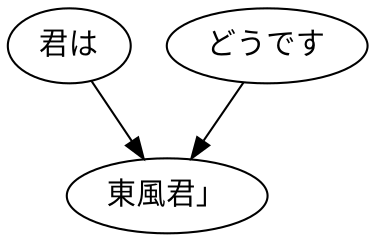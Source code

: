 digraph graph9079 {
	node0 [label="君は"];
	node1 [label="どうです"];
	node2 [label="東風君」"];
	node0 -> node2;
	node1 -> node2;
}
